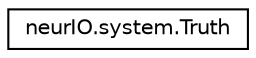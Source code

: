digraph "Graphical Class Hierarchy"
{
  edge [fontname="Helvetica",fontsize="10",labelfontname="Helvetica",labelfontsize="10"];
  node [fontname="Helvetica",fontsize="10",shape=record];
  rankdir="LR";
  Node0 [label="neurIO.system.Truth",height=0.2,width=0.4,color="black", fillcolor="white", style="filled",URL="$d6/db7/classneur_i_o_1_1system_1_1_truth.html"];
}
